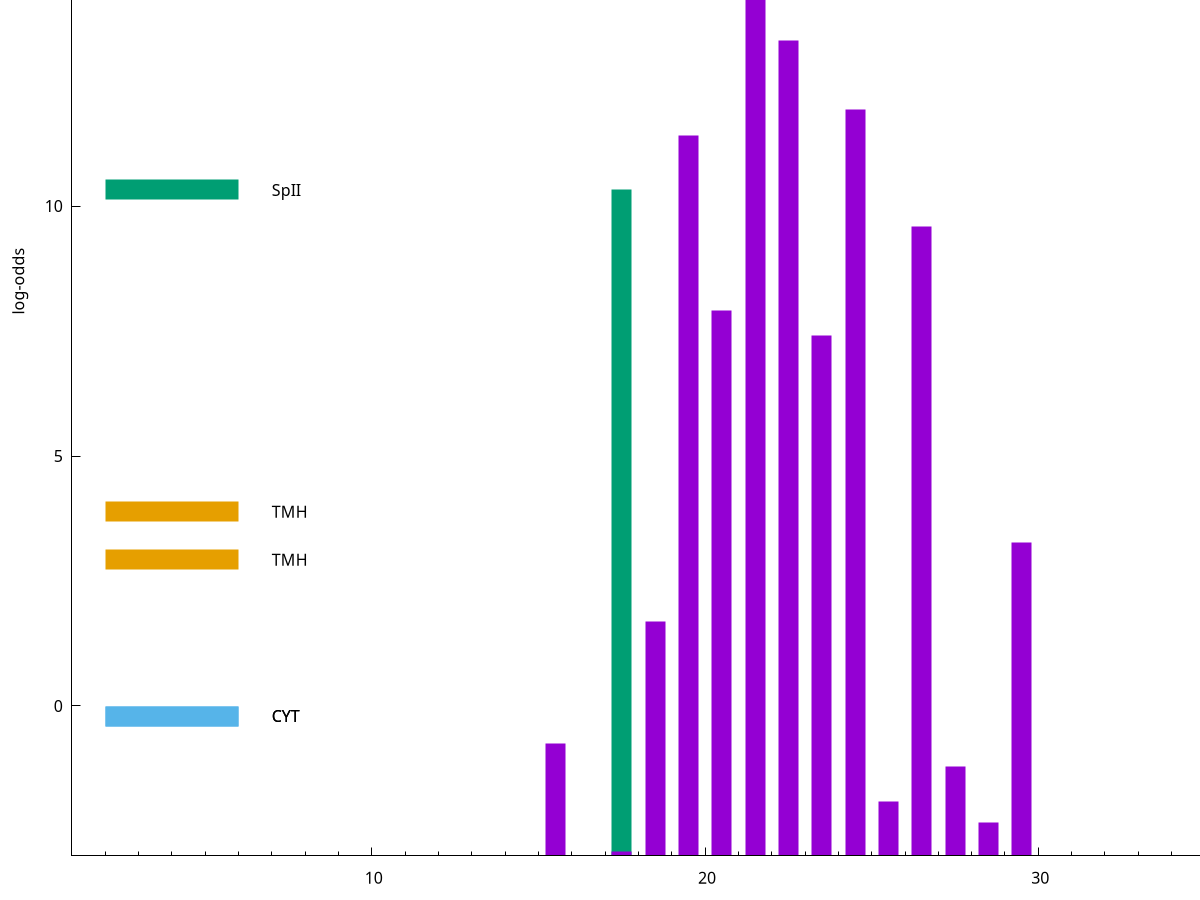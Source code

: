 set title "LipoP predictions for SRR5666568.gff"
set size 2., 1.4
set xrange [1:70] 
set mxtics 10
set yrange [-3:20]
set y2range [0:23]
set ylabel "log-odds"
set term postscript eps color solid "Helvetica" 30
set output "SRR5666568.gff542.eps"
set arrow from 2,19.0352 to 6,19.0352 nohead lt 1 lw 20
set label "SpI" at 7,19.0352
set arrow from 2,10.3244 to 6,10.3244 nohead lt 2 lw 20
set label "SpII" at 7,10.3244
set arrow from 2,3.88447 to 6,3.88447 nohead lt 4 lw 20
set label "TMH" at 7,3.88447
set arrow from 2,2.92541 to 6,2.92541 nohead lt 4 lw 20
set label "TMH" at 7,2.92541
set arrow from 2,-0.200913 to 6,-0.200913 nohead lt 3 lw 20
set label "CYT" at 7,-0.200913
set arrow from 2,-0.200913 to 6,-0.200913 nohead lt 3 lw 20
set label "CYT" at 7,-0.200913
set arrow from 2,19.0352 to 6,19.0352 nohead lt 1 lw 20
set label "SpI" at 7,19.0352
# NOTE: The scores below are the log-odds scores with the threshold
# NOTE: subtracted (a hack to make gnuplot make the histogram all
# NOTE: look nice).
plot "-" axes x1y2 title "" with impulses lt 2 lw 20, "-" axes x1y2 title "" with impulses lt 1 lw 20
17.500000 13.324400
e
21.500000 21.986000
22.500000 16.311500
24.500000 14.942300
19.500000 14.406100
26.500000 12.593000
20.500000 10.915620
23.500000 10.412260
29.500000 6.272080
18.500000 4.681460
15.500000 2.250433
27.500000 1.782760
25.500000 1.092620
28.500000 0.674420
17.500000 0.095700
e
exit
